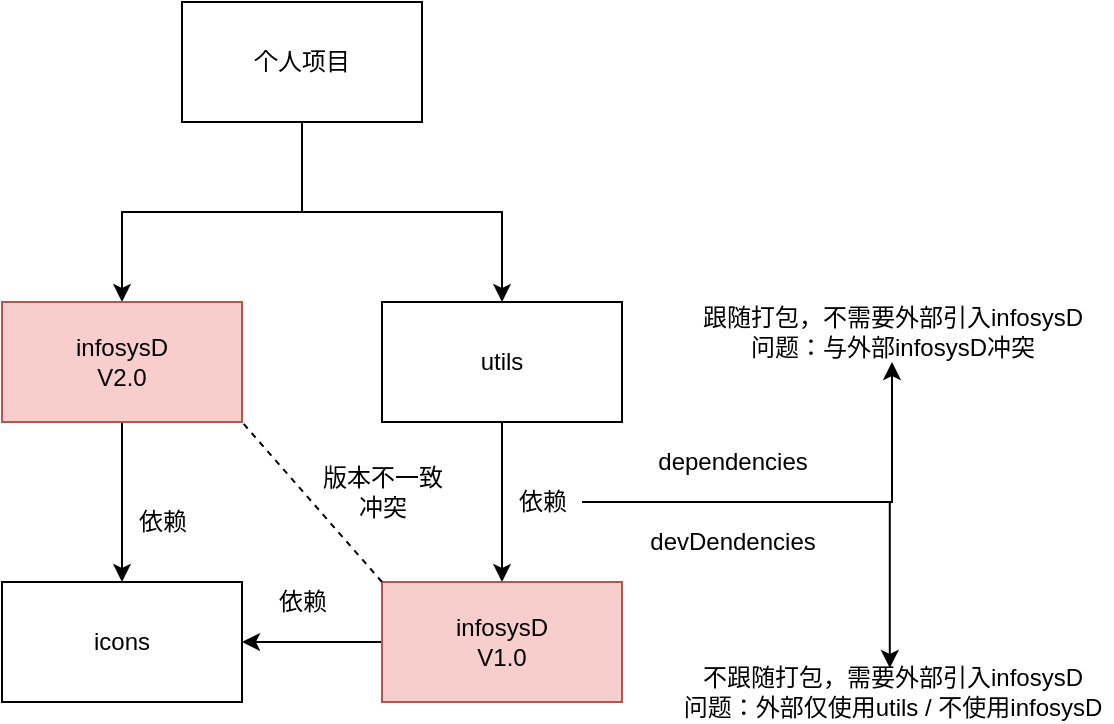 <mxfile version="14.1.8" type="github"><diagram id="wHXkYkQ3PvGg_jxOZHuI" name="Page-1"><mxGraphModel dx="1422" dy="762" grid="1" gridSize="10" guides="1" tooltips="1" connect="1" arrows="1" fold="1" page="1" pageScale="1" pageWidth="827" pageHeight="1169" math="0" shadow="0"><root><mxCell id="0"/><mxCell id="1" parent="0"/><mxCell id="HKHmvF8L9_0sOz7J5Tm9-3" value="" style="edgeStyle=orthogonalEdgeStyle;rounded=0;orthogonalLoop=1;jettySize=auto;html=1;" edge="1" parent="1" source="HKHmvF8L9_0sOz7J5Tm9-1" target="HKHmvF8L9_0sOz7J5Tm9-2"><mxGeometry relative="1" as="geometry"/></mxCell><mxCell id="HKHmvF8L9_0sOz7J5Tm9-6" value="" style="edgeStyle=orthogonalEdgeStyle;rounded=0;orthogonalLoop=1;jettySize=auto;html=1;" edge="1" parent="1" source="HKHmvF8L9_0sOz7J5Tm9-1" target="HKHmvF8L9_0sOz7J5Tm9-5"><mxGeometry relative="1" as="geometry"/></mxCell><mxCell id="HKHmvF8L9_0sOz7J5Tm9-1" value="个人项目" style="rounded=0;whiteSpace=wrap;html=1;" vertex="1" parent="1"><mxGeometry x="120" y="40" width="120" height="60" as="geometry"/></mxCell><mxCell id="HKHmvF8L9_0sOz7J5Tm9-8" value="" style="edgeStyle=orthogonalEdgeStyle;rounded=0;orthogonalLoop=1;jettySize=auto;html=1;" edge="1" parent="1" source="HKHmvF8L9_0sOz7J5Tm9-2" target="HKHmvF8L9_0sOz7J5Tm9-7"><mxGeometry relative="1" as="geometry"/></mxCell><mxCell id="HKHmvF8L9_0sOz7J5Tm9-2" value="utils" style="rounded=0;whiteSpace=wrap;html=1;" vertex="1" parent="1"><mxGeometry x="220" y="190" width="120" height="60" as="geometry"/></mxCell><mxCell id="HKHmvF8L9_0sOz7J5Tm9-11" value="" style="edgeStyle=orthogonalEdgeStyle;rounded=0;orthogonalLoop=1;jettySize=auto;html=1;" edge="1" parent="1" source="HKHmvF8L9_0sOz7J5Tm9-5" target="HKHmvF8L9_0sOz7J5Tm9-10"><mxGeometry relative="1" as="geometry"/></mxCell><mxCell id="HKHmvF8L9_0sOz7J5Tm9-5" value="infosysD&lt;br&gt;V2.0" style="rounded=0;whiteSpace=wrap;html=1;fillColor=#f8cecc;strokeColor=#b85450;" vertex="1" parent="1"><mxGeometry x="30" y="190" width="120" height="60" as="geometry"/></mxCell><mxCell id="HKHmvF8L9_0sOz7J5Tm9-12" value="" style="edgeStyle=orthogonalEdgeStyle;rounded=0;orthogonalLoop=1;jettySize=auto;html=1;" edge="1" parent="1" source="HKHmvF8L9_0sOz7J5Tm9-7" target="HKHmvF8L9_0sOz7J5Tm9-10"><mxGeometry relative="1" as="geometry"/></mxCell><mxCell id="HKHmvF8L9_0sOz7J5Tm9-7" value="infosysD&lt;br&gt;V1.0" style="rounded=0;whiteSpace=wrap;html=1;fillColor=#f8cecc;strokeColor=#b85450;" vertex="1" parent="1"><mxGeometry x="220" y="330" width="120" height="60" as="geometry"/></mxCell><mxCell id="HKHmvF8L9_0sOz7J5Tm9-20" value="" style="edgeStyle=orthogonalEdgeStyle;rounded=0;orthogonalLoop=1;jettySize=auto;html=1;" edge="1" parent="1" source="HKHmvF8L9_0sOz7J5Tm9-9" target="HKHmvF8L9_0sOz7J5Tm9-19"><mxGeometry relative="1" as="geometry"/></mxCell><mxCell id="HKHmvF8L9_0sOz7J5Tm9-9" value="依赖" style="text;html=1;align=center;verticalAlign=middle;resizable=0;points=[];autosize=1;" vertex="1" parent="1"><mxGeometry x="280" y="280" width="40" height="20" as="geometry"/></mxCell><mxCell id="HKHmvF8L9_0sOz7J5Tm9-10" value="icons" style="rounded=0;whiteSpace=wrap;html=1;" vertex="1" parent="1"><mxGeometry x="30" y="330" width="120" height="60" as="geometry"/></mxCell><mxCell id="HKHmvF8L9_0sOz7J5Tm9-13" value="依赖" style="text;html=1;align=center;verticalAlign=middle;resizable=0;points=[];autosize=1;" vertex="1" parent="1"><mxGeometry x="90" y="290" width="40" height="20" as="geometry"/></mxCell><mxCell id="HKHmvF8L9_0sOz7J5Tm9-14" value="依赖" style="text;html=1;align=center;verticalAlign=middle;resizable=0;points=[];autosize=1;" vertex="1" parent="1"><mxGeometry x="160" y="330" width="40" height="20" as="geometry"/></mxCell><mxCell id="HKHmvF8L9_0sOz7J5Tm9-16" value="版本不一致&lt;br&gt;冲突" style="text;html=1;align=center;verticalAlign=middle;resizable=0;points=[];autosize=1;" vertex="1" parent="1"><mxGeometry x="180" y="270" width="80" height="30" as="geometry"/></mxCell><mxCell id="HKHmvF8L9_0sOz7J5Tm9-17" value="" style="endArrow=none;dashed=1;html=1;exitX=0;exitY=0;exitDx=0;exitDy=0;" edge="1" parent="1" source="HKHmvF8L9_0sOz7J5Tm9-7"><mxGeometry width="50" height="50" relative="1" as="geometry"><mxPoint x="100" y="300" as="sourcePoint"/><mxPoint x="150" y="250" as="targetPoint"/></mxGeometry></mxCell><mxCell id="HKHmvF8L9_0sOz7J5Tm9-19" value="跟随打包，不需要外部引入infosysD&lt;br&gt;问题：与外部infosysD冲突" style="text;html=1;align=center;verticalAlign=middle;resizable=0;points=[];autosize=1;" vertex="1" parent="1"><mxGeometry x="370" y="190" width="210" height="30" as="geometry"/></mxCell><mxCell id="HKHmvF8L9_0sOz7J5Tm9-23" value="dependencies" style="text;html=1;align=center;verticalAlign=middle;resizable=0;points=[];autosize=1;" vertex="1" parent="1"><mxGeometry x="350" y="260" width="90" height="20" as="geometry"/></mxCell><mxCell id="HKHmvF8L9_0sOz7J5Tm9-24" value="不跟随打包，需要外部引入infosysD&lt;br&gt;问题：外部仅使用utils / 不使用infosysD" style="text;html=1;align=center;verticalAlign=middle;resizable=0;points=[];autosize=1;" vertex="1" parent="1"><mxGeometry x="365" y="370" width="220" height="30" as="geometry"/></mxCell><mxCell id="HKHmvF8L9_0sOz7J5Tm9-27" value="" style="edgeStyle=orthogonalEdgeStyle;rounded=0;orthogonalLoop=1;jettySize=auto;html=1;entryX=0.495;entryY=0.1;entryDx=0;entryDy=0;entryPerimeter=0;" edge="1" parent="1" source="HKHmvF8L9_0sOz7J5Tm9-9" target="HKHmvF8L9_0sOz7J5Tm9-24"><mxGeometry relative="1" as="geometry"><mxPoint x="330" y="300" as="sourcePoint"/><mxPoint x="485" y="260" as="targetPoint"/></mxGeometry></mxCell><mxCell id="HKHmvF8L9_0sOz7J5Tm9-28" value="devDendencies" style="text;html=1;align=center;verticalAlign=middle;resizable=0;points=[];autosize=1;" vertex="1" parent="1"><mxGeometry x="345" y="300" width="100" height="20" as="geometry"/></mxCell></root></mxGraphModel></diagram></mxfile>